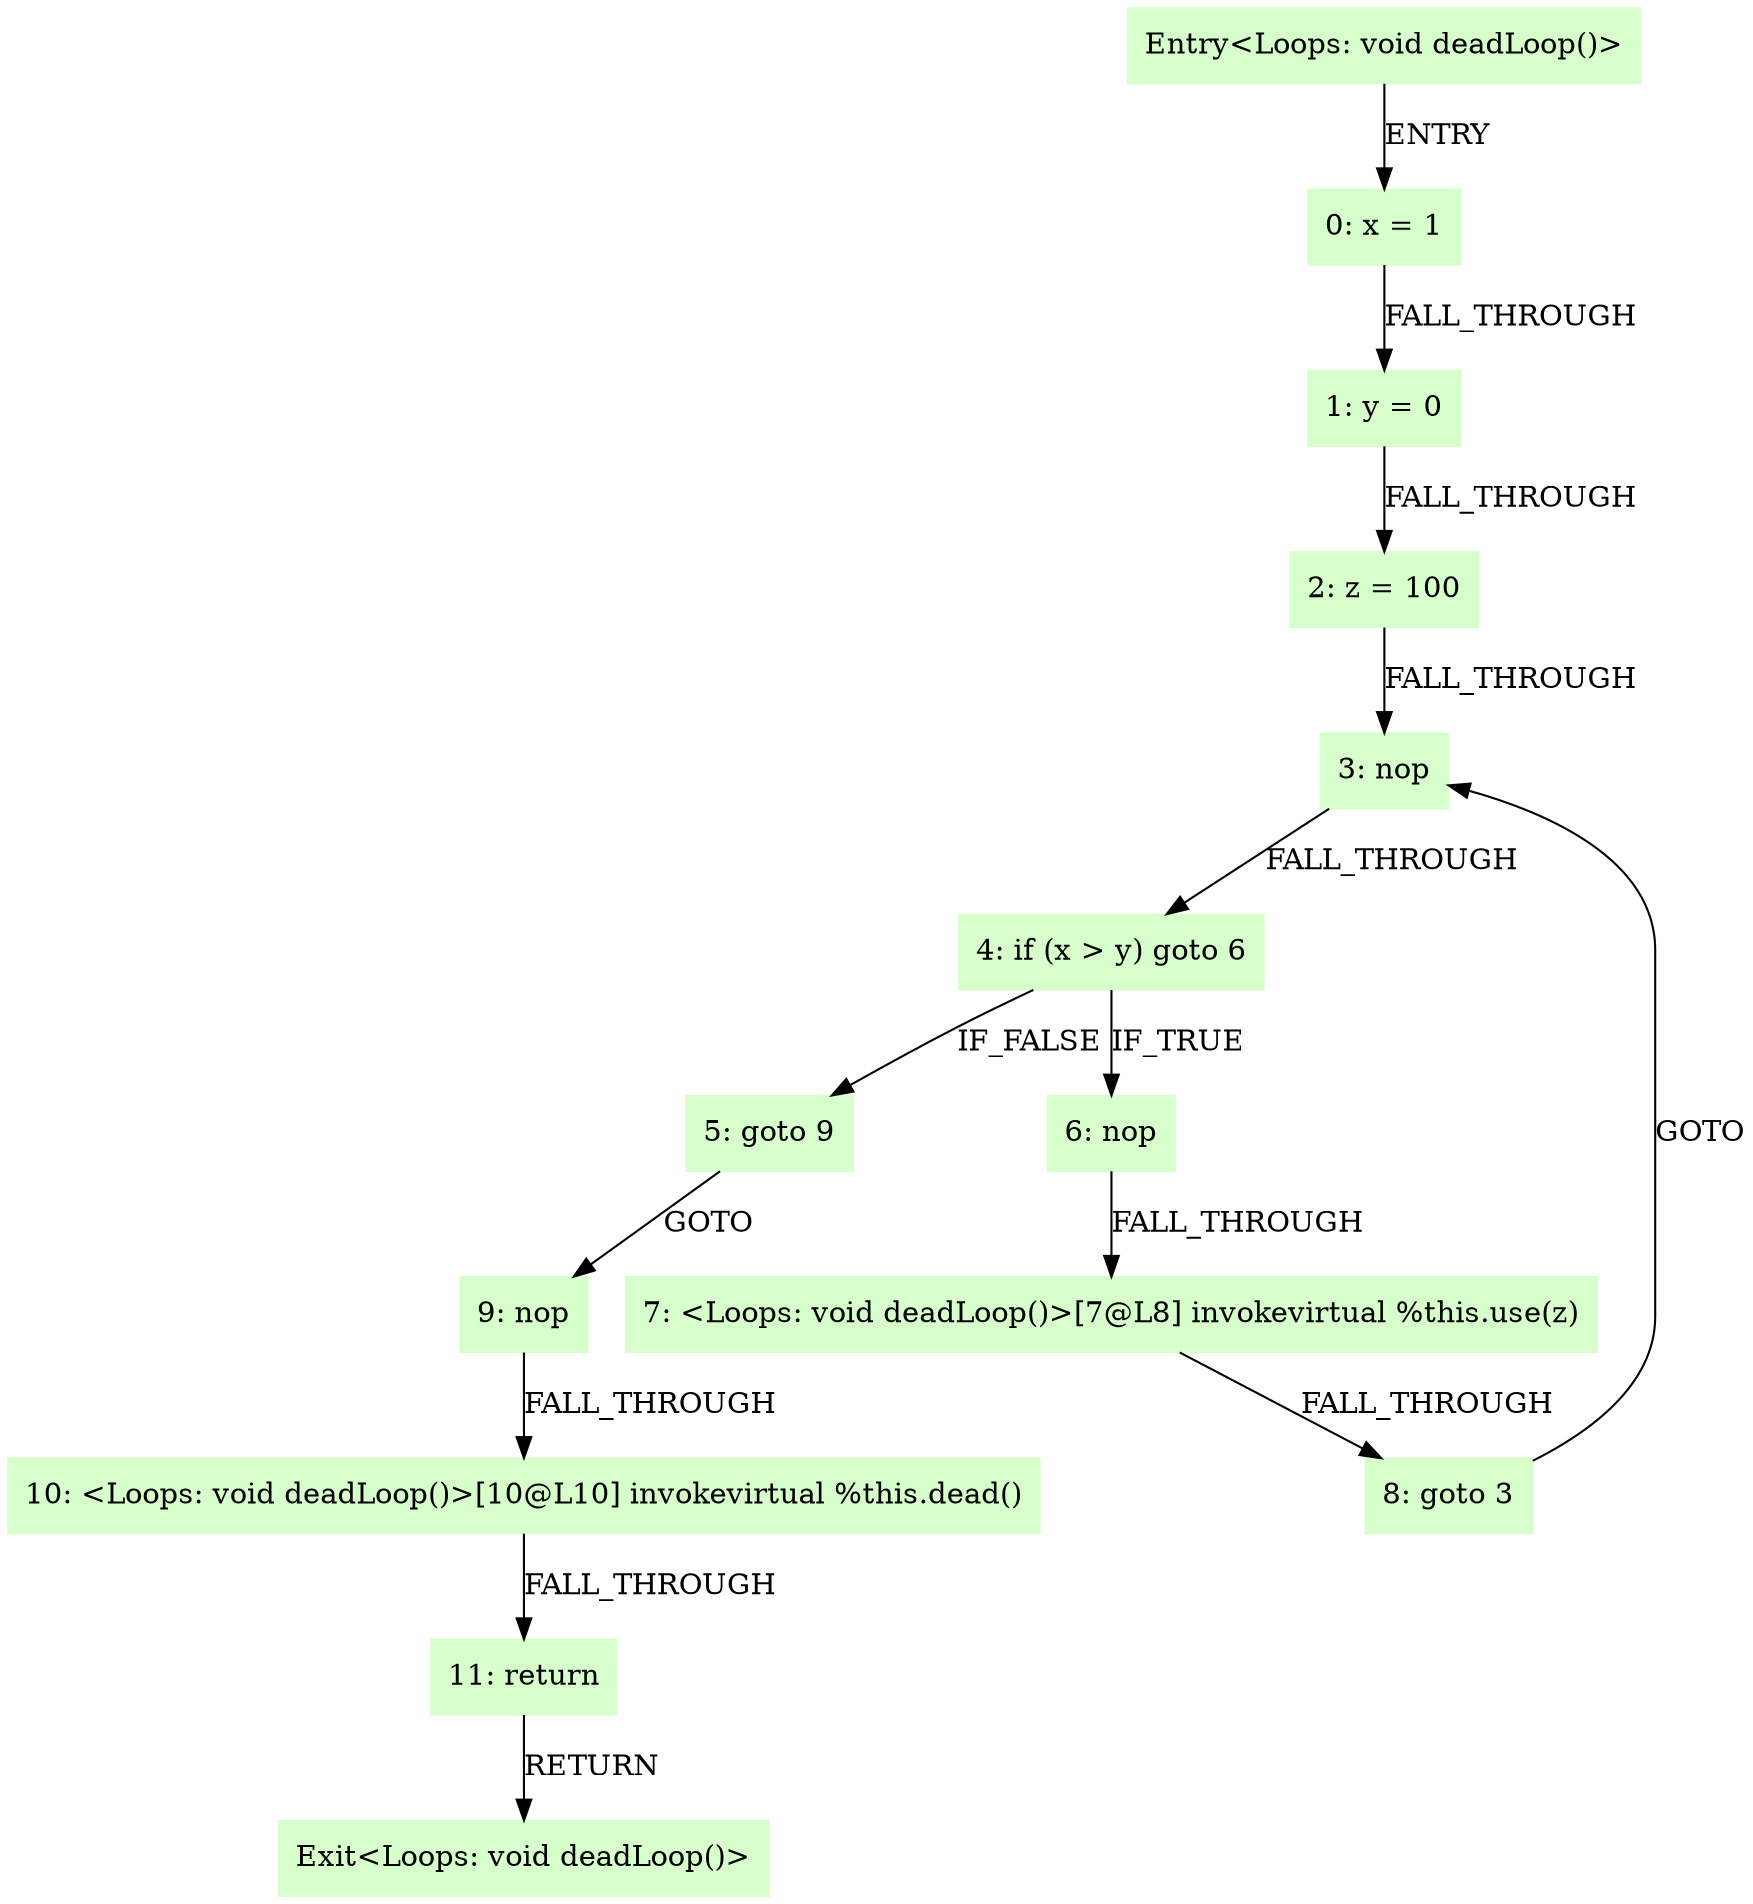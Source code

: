 digraph G {
  node [shape=box,style=filled,color=".3 .2 1.0",];
  "0" [label="Entry<Loops: void deadLoop()>",];
  "1" [label="0: x = 1",];
  "2" [label="1: y = 0",];
  "3" [label="2: z = 100",];
  "4" [label="3: nop",];
  "5" [label="4: if (x > y) goto 6",];
  "6" [label="5: goto 9",];
  "7" [label="6: nop",];
  "8" [label="7: <Loops: void deadLoop()>[7@L8] invokevirtual %this.use(z)",];
  "9" [label="8: goto 3",];
  "10" [label="9: nop",];
  "11" [label="10: <Loops: void deadLoop()>[10@L10] invokevirtual %this.dead()",];
  "12" [label="11: return",];
  "13" [label="Exit<Loops: void deadLoop()>",];
  "0" -> "1" [label="ENTRY",];
  "1" -> "2" [label="FALL_THROUGH",];
  "2" -> "3" [label="FALL_THROUGH",];
  "3" -> "4" [label="FALL_THROUGH",];
  "4" -> "5" [label="FALL_THROUGH",];
  "5" -> "7" [label="IF_TRUE",];
  "5" -> "6" [label="IF_FALSE",];
  "6" -> "10" [label="GOTO",];
  "7" -> "8" [label="FALL_THROUGH",];
  "8" -> "9" [label="FALL_THROUGH",];
  "9" -> "4" [label="GOTO",];
  "10" -> "11" [label="FALL_THROUGH",];
  "11" -> "12" [label="FALL_THROUGH",];
  "12" -> "13" [label="RETURN",];
}
